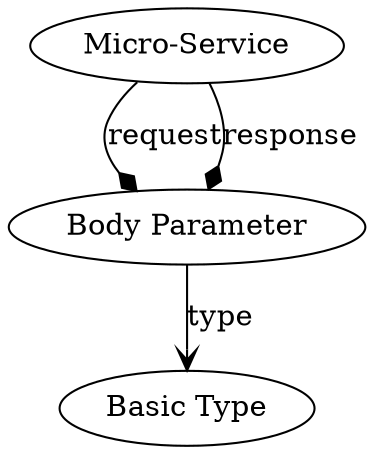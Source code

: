 digraph G {
"BasicType" [label="Basic Type"];
"MicroService" [label="Micro-Service"];
"BodyParameter" [label="Body Parameter"];
"MicroService" -> "BodyParameter" [label="request" arrowhead=diamond];
"MicroService" -> "BodyParameter" [label="response" arrowhead=diamond];
"BodyParameter" -> "BasicType" [label="type" arrowhead=vee];
}